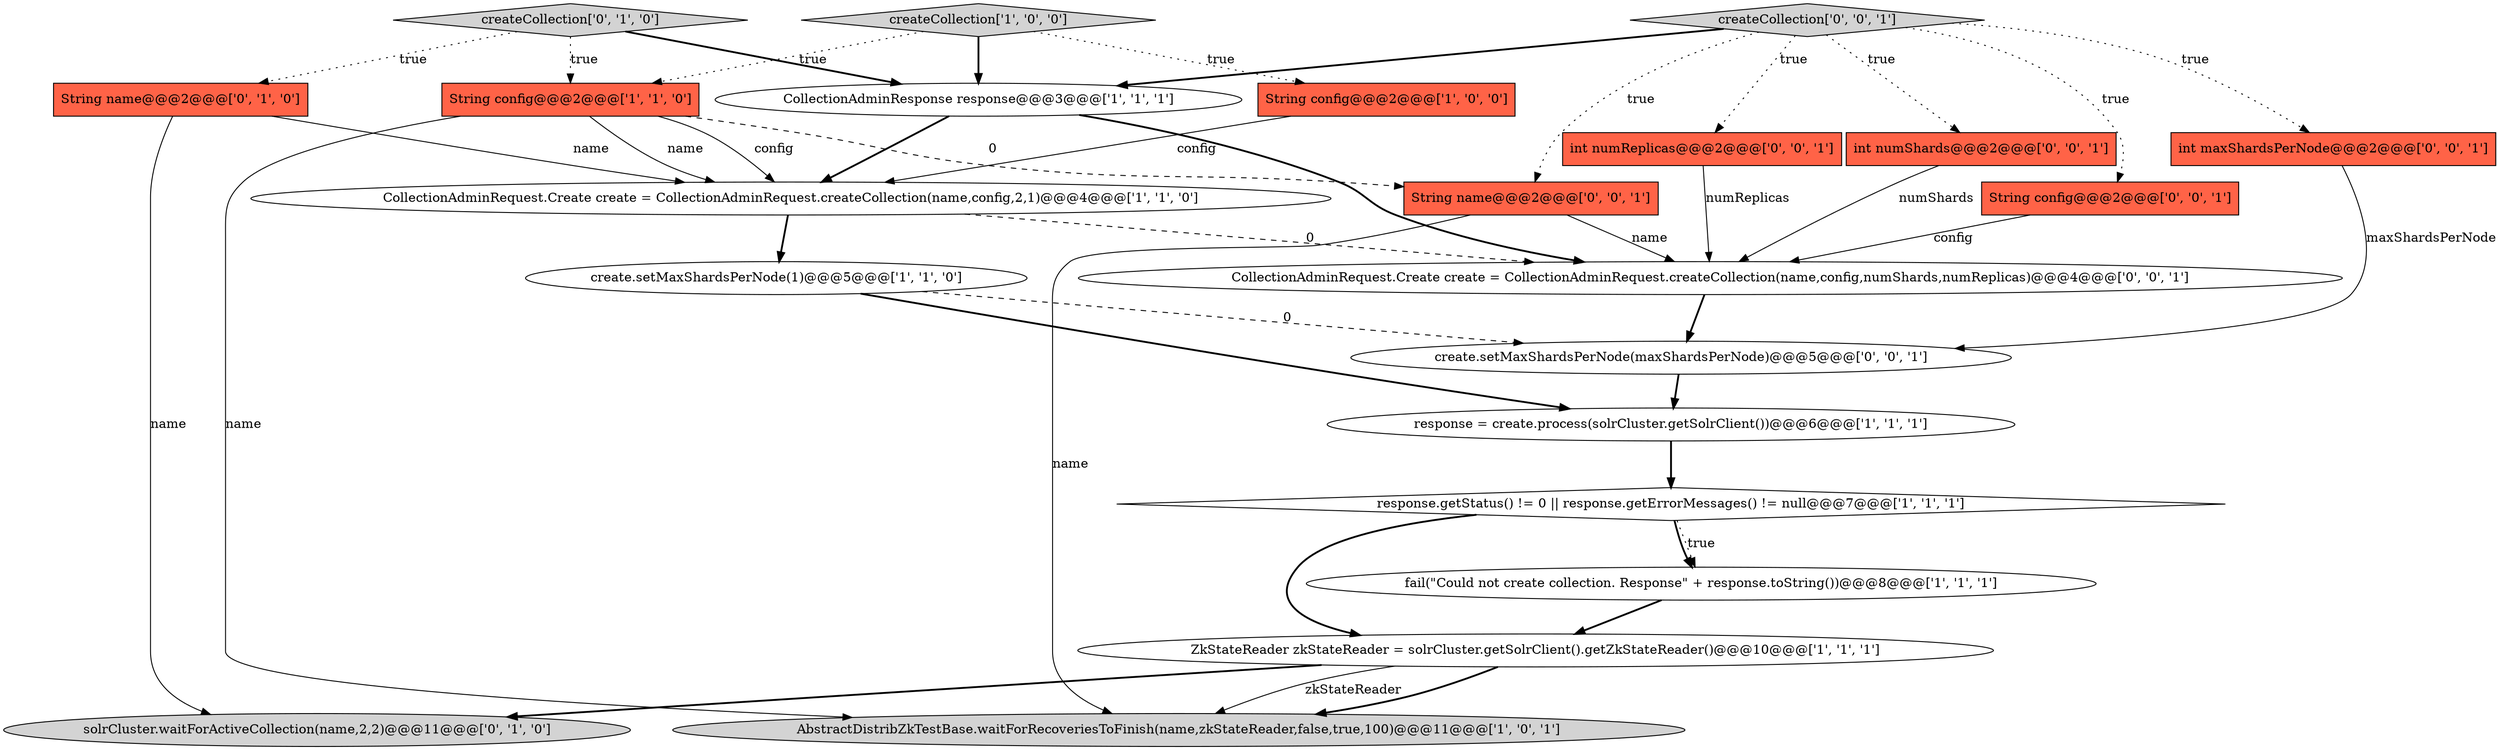 digraph {
5 [style = filled, label = "CollectionAdminRequest.Create create = CollectionAdminRequest.createCollection(name,config,2,1)@@@4@@@['1', '1', '0']", fillcolor = white, shape = ellipse image = "AAA0AAABBB1BBB"];
10 [style = filled, label = "response = create.process(solrCluster.getSolrClient())@@@6@@@['1', '1', '1']", fillcolor = white, shape = ellipse image = "AAA0AAABBB1BBB"];
0 [style = filled, label = "fail(\"Could not create collection. Response\" + response.toString())@@@8@@@['1', '1', '1']", fillcolor = white, shape = ellipse image = "AAA0AAABBB1BBB"];
6 [style = filled, label = "response.getStatus() != 0 || response.getErrorMessages() != null@@@7@@@['1', '1', '1']", fillcolor = white, shape = diamond image = "AAA0AAABBB1BBB"];
12 [style = filled, label = "String name@@@2@@@['0', '1', '0']", fillcolor = tomato, shape = box image = "AAA0AAABBB2BBB"];
21 [style = filled, label = "String name@@@2@@@['0', '0', '1']", fillcolor = tomato, shape = box image = "AAA0AAABBB3BBB"];
2 [style = filled, label = "create.setMaxShardsPerNode(1)@@@5@@@['1', '1', '0']", fillcolor = white, shape = ellipse image = "AAA0AAABBB1BBB"];
11 [style = filled, label = "solrCluster.waitForActiveCollection(name,2,2)@@@11@@@['0', '1', '0']", fillcolor = lightgray, shape = ellipse image = "AAA0AAABBB2BBB"];
3 [style = filled, label = "CollectionAdminResponse response@@@3@@@['1', '1', '1']", fillcolor = white, shape = ellipse image = "AAA0AAABBB1BBB"];
8 [style = filled, label = "AbstractDistribZkTestBase.waitForRecoveriesToFinish(name,zkStateReader,false,true,100)@@@11@@@['1', '0', '1']", fillcolor = lightgray, shape = ellipse image = "AAA0AAABBB1BBB"];
18 [style = filled, label = "int maxShardsPerNode@@@2@@@['0', '0', '1']", fillcolor = tomato, shape = box image = "AAA0AAABBB3BBB"];
17 [style = filled, label = "CollectionAdminRequest.Create create = CollectionAdminRequest.createCollection(name,config,numShards,numReplicas)@@@4@@@['0', '0', '1']", fillcolor = white, shape = ellipse image = "AAA0AAABBB3BBB"];
4 [style = filled, label = "createCollection['1', '0', '0']", fillcolor = lightgray, shape = diamond image = "AAA0AAABBB1BBB"];
1 [style = filled, label = "String config@@@2@@@['1', '0', '0']", fillcolor = tomato, shape = box image = "AAA0AAABBB1BBB"];
14 [style = filled, label = "int numReplicas@@@2@@@['0', '0', '1']", fillcolor = tomato, shape = box image = "AAA0AAABBB3BBB"];
20 [style = filled, label = "create.setMaxShardsPerNode(maxShardsPerNode)@@@5@@@['0', '0', '1']", fillcolor = white, shape = ellipse image = "AAA0AAABBB3BBB"];
16 [style = filled, label = "createCollection['0', '0', '1']", fillcolor = lightgray, shape = diamond image = "AAA0AAABBB3BBB"];
13 [style = filled, label = "createCollection['0', '1', '0']", fillcolor = lightgray, shape = diamond image = "AAA0AAABBB2BBB"];
7 [style = filled, label = "ZkStateReader zkStateReader = solrCluster.getSolrClient().getZkStateReader()@@@10@@@['1', '1', '1']", fillcolor = white, shape = ellipse image = "AAA0AAABBB1BBB"];
9 [style = filled, label = "String config@@@2@@@['1', '1', '0']", fillcolor = tomato, shape = box image = "AAA0AAABBB1BBB"];
15 [style = filled, label = "int numShards@@@2@@@['0', '0', '1']", fillcolor = tomato, shape = box image = "AAA0AAABBB3BBB"];
19 [style = filled, label = "String config@@@2@@@['0', '0', '1']", fillcolor = tomato, shape = box image = "AAA0AAABBB3BBB"];
5->2 [style = bold, label=""];
7->8 [style = bold, label=""];
10->6 [style = bold, label=""];
20->10 [style = bold, label=""];
18->20 [style = solid, label="maxShardsPerNode"];
9->21 [style = dashed, label="0"];
12->5 [style = solid, label="name"];
0->7 [style = bold, label=""];
6->0 [style = bold, label=""];
2->20 [style = dashed, label="0"];
16->18 [style = dotted, label="true"];
16->14 [style = dotted, label="true"];
19->17 [style = solid, label="config"];
9->8 [style = solid, label="name"];
2->10 [style = bold, label=""];
17->20 [style = bold, label=""];
7->11 [style = bold, label=""];
4->1 [style = dotted, label="true"];
13->9 [style = dotted, label="true"];
16->15 [style = dotted, label="true"];
3->5 [style = bold, label=""];
21->17 [style = solid, label="name"];
6->0 [style = dotted, label="true"];
3->17 [style = bold, label=""];
16->3 [style = bold, label=""];
16->21 [style = dotted, label="true"];
21->8 [style = solid, label="name"];
12->11 [style = solid, label="name"];
13->3 [style = bold, label=""];
4->9 [style = dotted, label="true"];
6->7 [style = bold, label=""];
14->17 [style = solid, label="numReplicas"];
13->12 [style = dotted, label="true"];
15->17 [style = solid, label="numShards"];
9->5 [style = solid, label="name"];
4->3 [style = bold, label=""];
5->17 [style = dashed, label="0"];
1->5 [style = solid, label="config"];
7->8 [style = solid, label="zkStateReader"];
16->19 [style = dotted, label="true"];
9->5 [style = solid, label="config"];
}
